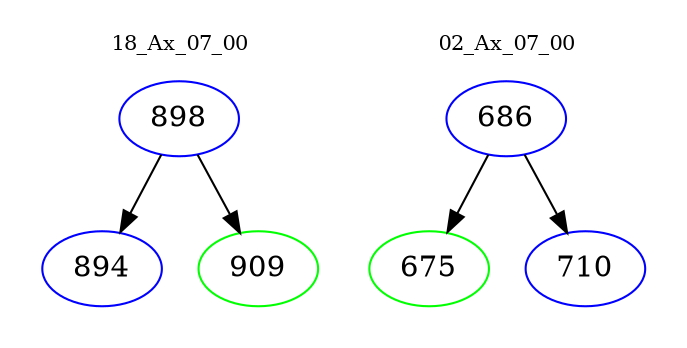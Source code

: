 digraph{
subgraph cluster_0 {
color = white
label = "18_Ax_07_00";
fontsize=10;
T0_898 [label="898", color="blue"]
T0_898 -> T0_894 [color="black"]
T0_894 [label="894", color="blue"]
T0_898 -> T0_909 [color="black"]
T0_909 [label="909", color="green"]
}
subgraph cluster_1 {
color = white
label = "02_Ax_07_00";
fontsize=10;
T1_686 [label="686", color="blue"]
T1_686 -> T1_675 [color="black"]
T1_675 [label="675", color="green"]
T1_686 -> T1_710 [color="black"]
T1_710 [label="710", color="blue"]
}
}
